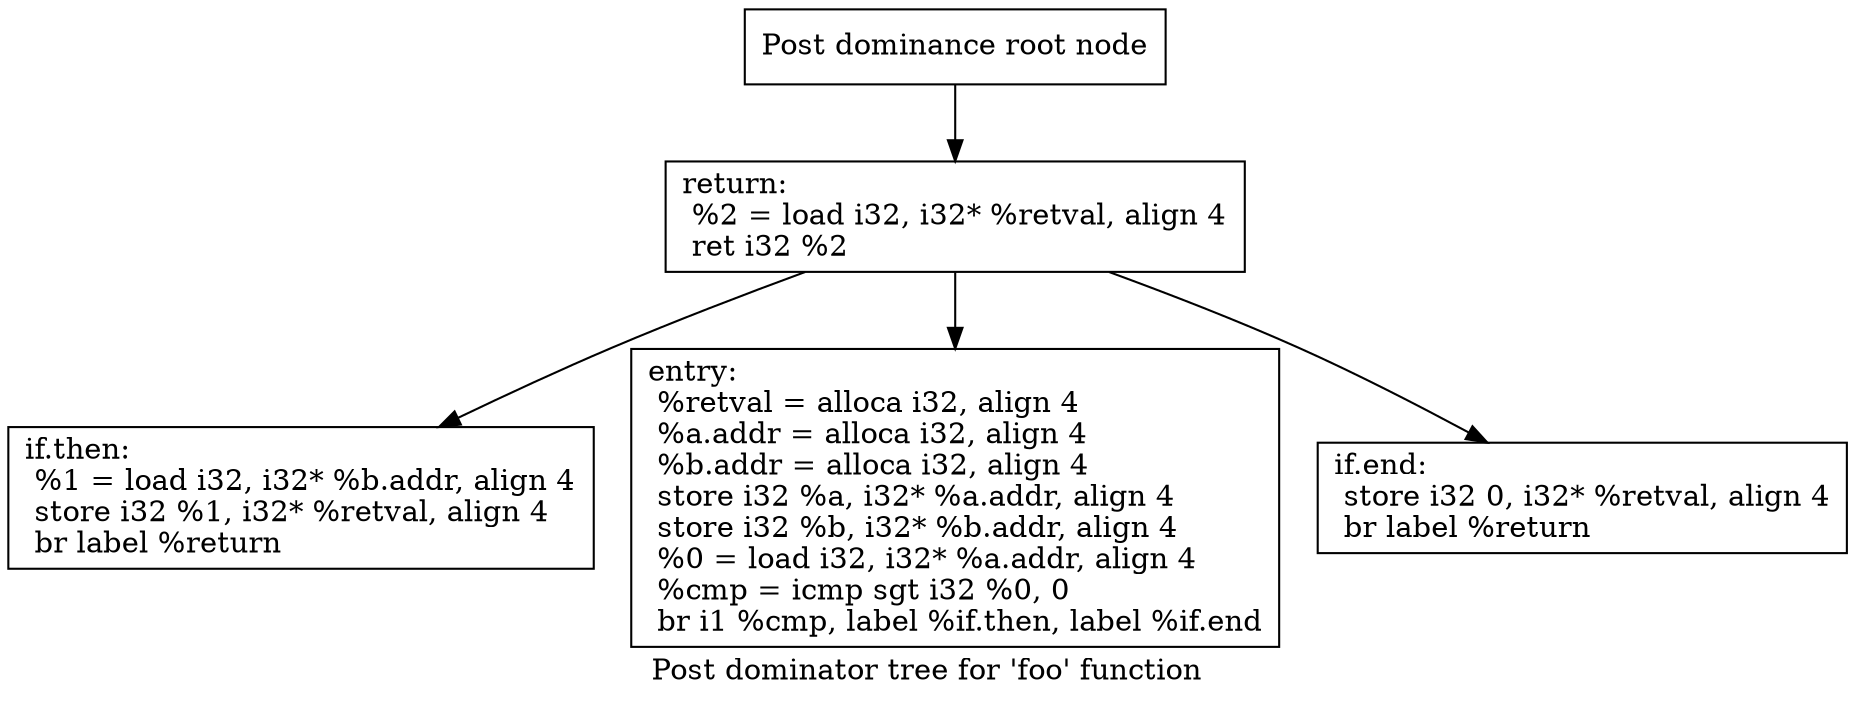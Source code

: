 digraph "Post dominator tree for 'foo' function" {
	label="Post dominator tree for 'foo' function";

	Node0x7f87dd416930 [shape=record,label="{Post dominance root node}"];
	Node0x7f87dd416930 -> Node0x7f87dd416970;
	Node0x7f87dd416970 [shape=record,label="{return:                                           \l  %2 = load i32, i32* %retval, align 4\l  ret i32 %2\l}"];
	Node0x7f87dd416970 -> Node0x7f87dd4169b0;
	Node0x7f87dd416970 -> Node0x7f87dd4169f0;
	Node0x7f87dd416970 -> Node0x7f87dd416a30;
	Node0x7f87dd4169b0 [shape=record,label="{if.then:                                          \l  %1 = load i32, i32* %b.addr, align 4\l  store i32 %1, i32* %retval, align 4\l  br label %return\l}"];
	Node0x7f87dd4169f0 [shape=record,label="{entry:\l  %retval = alloca i32, align 4\l  %a.addr = alloca i32, align 4\l  %b.addr = alloca i32, align 4\l  store i32 %a, i32* %a.addr, align 4\l  store i32 %b, i32* %b.addr, align 4\l  %0 = load i32, i32* %a.addr, align 4\l  %cmp = icmp sgt i32 %0, 0\l  br i1 %cmp, label %if.then, label %if.end\l}"];
	Node0x7f87dd416a30 [shape=record,label="{if.end:                                           \l  store i32 0, i32* %retval, align 4\l  br label %return\l}"];
}
